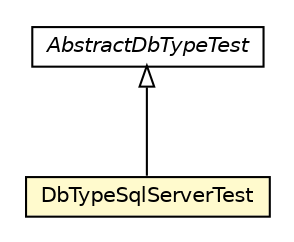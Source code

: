 #!/usr/local/bin/dot
#
# Class diagram 
# Generated by UMLGraph version R5_6_6-8-g8d7759 (http://www.umlgraph.org/)
#

digraph G {
	edge [fontname="Helvetica",fontsize=10,labelfontname="Helvetica",labelfontsize=10];
	node [fontname="Helvetica",fontsize=10,shape=plaintext];
	nodesep=0.25;
	ranksep=0.5;
	// org.dayatang.datasource4saas.dbtype.DbTypeSqlServerTest
	c21504 [label=<<table title="org.dayatang.datasource4saas.dbtype.DbTypeSqlServerTest" border="0" cellborder="1" cellspacing="0" cellpadding="2" port="p" bgcolor="lemonChiffon" href="./DbTypeSqlServerTest.html">
		<tr><td><table border="0" cellspacing="0" cellpadding="1">
<tr><td align="center" balign="center"> DbTypeSqlServerTest </td></tr>
		</table></td></tr>
		</table>>, URL="./DbTypeSqlServerTest.html", fontname="Helvetica", fontcolor="black", fontsize=10.0];
	// org.dayatang.datasource4saas.dbtype.AbstractDbTypeTest
	c21509 [label=<<table title="org.dayatang.datasource4saas.dbtype.AbstractDbTypeTest" border="0" cellborder="1" cellspacing="0" cellpadding="2" port="p" href="./AbstractDbTypeTest.html">
		<tr><td><table border="0" cellspacing="0" cellpadding="1">
<tr><td align="center" balign="center"><font face="Helvetica-Oblique"> AbstractDbTypeTest </font></td></tr>
		</table></td></tr>
		</table>>, URL="./AbstractDbTypeTest.html", fontname="Helvetica", fontcolor="black", fontsize=10.0];
	//org.dayatang.datasource4saas.dbtype.DbTypeSqlServerTest extends org.dayatang.datasource4saas.dbtype.AbstractDbTypeTest
	c21509:p -> c21504:p [dir=back,arrowtail=empty];
}

